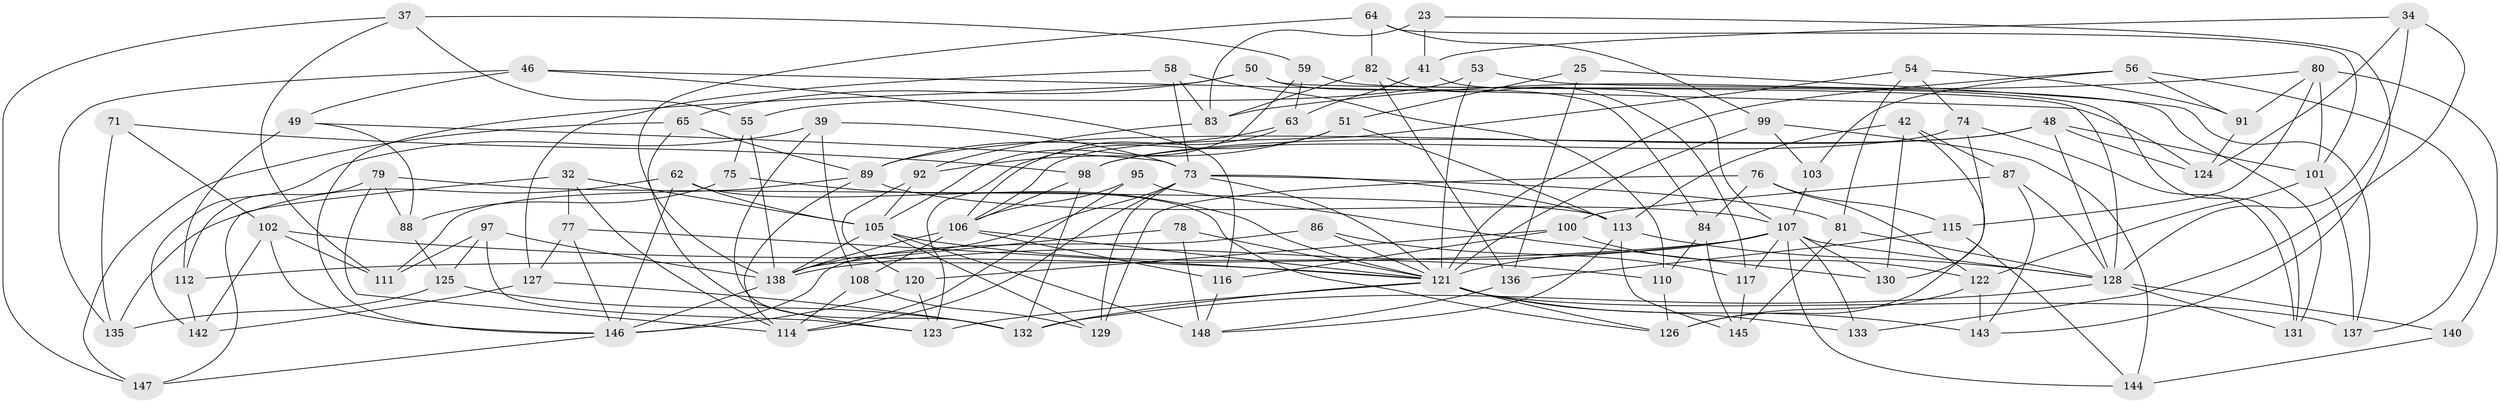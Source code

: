 // original degree distribution, {4: 1.0}
// Generated by graph-tools (version 1.1) at 2025/03/03/04/25 22:03:41]
// undirected, 88 vertices, 204 edges
graph export_dot {
graph [start="1"]
  node [color=gray90,style=filled];
  23;
  25;
  32 [super="+21"];
  34;
  37;
  39;
  41;
  42;
  46;
  48 [super="+24"];
  49;
  50;
  51;
  53;
  54;
  55;
  56;
  58;
  59;
  62;
  63;
  64;
  65;
  71;
  73 [super="+14+43+60"];
  74;
  75;
  76;
  77 [super="+68"];
  78;
  79;
  80 [super="+18"];
  81;
  82;
  83 [super="+13"];
  84;
  86;
  87;
  88;
  89 [super="+31"];
  91;
  92;
  95;
  97 [super="+96"];
  98 [super="+61"];
  99 [super="+47"];
  100;
  101 [super="+28"];
  102 [super="+17"];
  103;
  105 [super="+4+35"];
  106 [super="+16+57+93"];
  107 [super="+7+19+90+67"];
  108;
  110;
  111;
  112;
  113 [super="+3+38"];
  114 [super="+94+70"];
  115;
  116;
  117;
  120;
  121 [super="+22+85+119+72"];
  122 [super="+118"];
  123 [super="+109"];
  124;
  125;
  126 [super="+26"];
  127;
  128 [super="+6+44+66+33"];
  129;
  130;
  131;
  132 [super="+30"];
  133;
  135;
  136;
  137 [super="+12+104"];
  138 [super="+9+36+134"];
  140;
  142;
  143;
  144;
  145;
  146 [super="+10+139+141"];
  147;
  148 [super="+2"];
  23 -- 143;
  23 -- 83 [weight=2];
  23 -- 41;
  25 -- 51;
  25 -- 137 [weight=2];
  25 -- 136;
  32 -- 77 [weight=2];
  32 -- 147;
  32 -- 114 [weight=2];
  32 -- 105;
  34 -- 124;
  34 -- 133;
  34 -- 41;
  34 -- 128;
  37 -- 55;
  37 -- 111;
  37 -- 147;
  37 -- 59;
  39 -- 108;
  39 -- 142;
  39 -- 132;
  39 -- 73;
  41 -- 63;
  41 -- 107;
  42 -- 130;
  42 -- 87;
  42 -- 113;
  42 -- 126;
  46 -- 135;
  46 -- 49;
  46 -- 124;
  46 -- 116;
  48 -- 128 [weight=2];
  48 -- 98 [weight=2];
  48 -- 101 [weight=2];
  48 -- 124;
  48 -- 89;
  49 -- 112;
  49 -- 88;
  49 -- 73;
  50 -- 84;
  50 -- 65;
  50 -- 128;
  50 -- 146;
  51 -- 92;
  51 -- 113;
  51 -- 123;
  53 -- 131;
  53 -- 55;
  53 -- 121 [weight=2];
  54 -- 74;
  54 -- 91;
  54 -- 81;
  54 -- 106;
  55 -- 75;
  55 -- 138;
  56 -- 91;
  56 -- 103;
  56 -- 137;
  56 -- 121;
  58 -- 110;
  58 -- 73;
  58 -- 127;
  58 -- 83;
  59 -- 131;
  59 -- 63;
  59 -- 105;
  62 -- 126;
  62 -- 146;
  62 -- 105;
  62 -- 135;
  63 -- 106;
  63 -- 89;
  64 -- 101;
  64 -- 82;
  64 -- 99;
  64 -- 138;
  65 -- 147;
  65 -- 123;
  65 -- 89;
  71 -- 102 [weight=2];
  71 -- 98;
  71 -- 135;
  73 -- 81;
  73 -- 114;
  73 -- 129;
  73 -- 113;
  73 -- 121 [weight=2];
  73 -- 138;
  74 -- 130;
  74 -- 131;
  74 -- 98;
  75 -- 121 [weight=2];
  75 -- 88;
  76 -- 122;
  76 -- 129;
  76 -- 115;
  76 -- 84;
  77 -- 146 [weight=2];
  77 -- 121;
  77 -- 127;
  78 -- 148 [weight=2];
  78 -- 138;
  78 -- 121;
  79 -- 113;
  79 -- 112;
  79 -- 88;
  79 -- 114;
  80 -- 140 [weight=2];
  80 -- 91;
  80 -- 101;
  80 -- 83;
  80 -- 115;
  81 -- 128;
  81 -- 145;
  82 -- 83;
  82 -- 136;
  82 -- 117;
  83 -- 92;
  84 -- 110;
  84 -- 145;
  86 -- 117;
  86 -- 146;
  86 -- 121 [weight=2];
  87 -- 143;
  87 -- 100;
  87 -- 128;
  88 -- 125;
  89 -- 111;
  89 -- 114;
  89 -- 107;
  91 -- 124;
  92 -- 120;
  92 -- 105;
  95 -- 114 [weight=2];
  95 -- 130;
  95 -- 106;
  97 -- 111;
  97 -- 138 [weight=3];
  97 -- 123;
  97 -- 125;
  98 -- 106;
  98 -- 132;
  99 -- 144;
  99 -- 103 [weight=2];
  99 -- 121 [weight=2];
  100 -- 120;
  100 -- 116;
  100 -- 122;
  101 -- 137;
  101 -- 122;
  102 -- 111;
  102 -- 142;
  102 -- 146;
  102 -- 121;
  103 -- 107;
  105 -- 148;
  105 -- 129;
  105 -- 110;
  105 -- 138;
  106 -- 116;
  106 -- 108;
  106 -- 121;
  106 -- 138 [weight=3];
  107 -- 117;
  107 -- 144;
  107 -- 138;
  107 -- 121 [weight=3];
  107 -- 130;
  107 -- 128;
  107 -- 112;
  107 -- 133 [weight=2];
  108 -- 129;
  108 -- 114;
  110 -- 126;
  112 -- 142;
  113 -- 145;
  113 -- 148;
  113 -- 128 [weight=2];
  115 -- 136;
  115 -- 144;
  116 -- 148;
  117 -- 145;
  120 -- 123;
  120 -- 146;
  121 -- 137 [weight=4];
  121 -- 143;
  121 -- 132;
  121 -- 133;
  121 -- 123 [weight=2];
  121 -- 126;
  122 -- 143;
  122 -- 126 [weight=2];
  125 -- 132;
  125 -- 135;
  127 -- 142;
  127 -- 132;
  128 -- 131;
  128 -- 140;
  128 -- 132;
  136 -- 148;
  138 -- 146 [weight=2];
  140 -- 144;
  146 -- 147;
}
